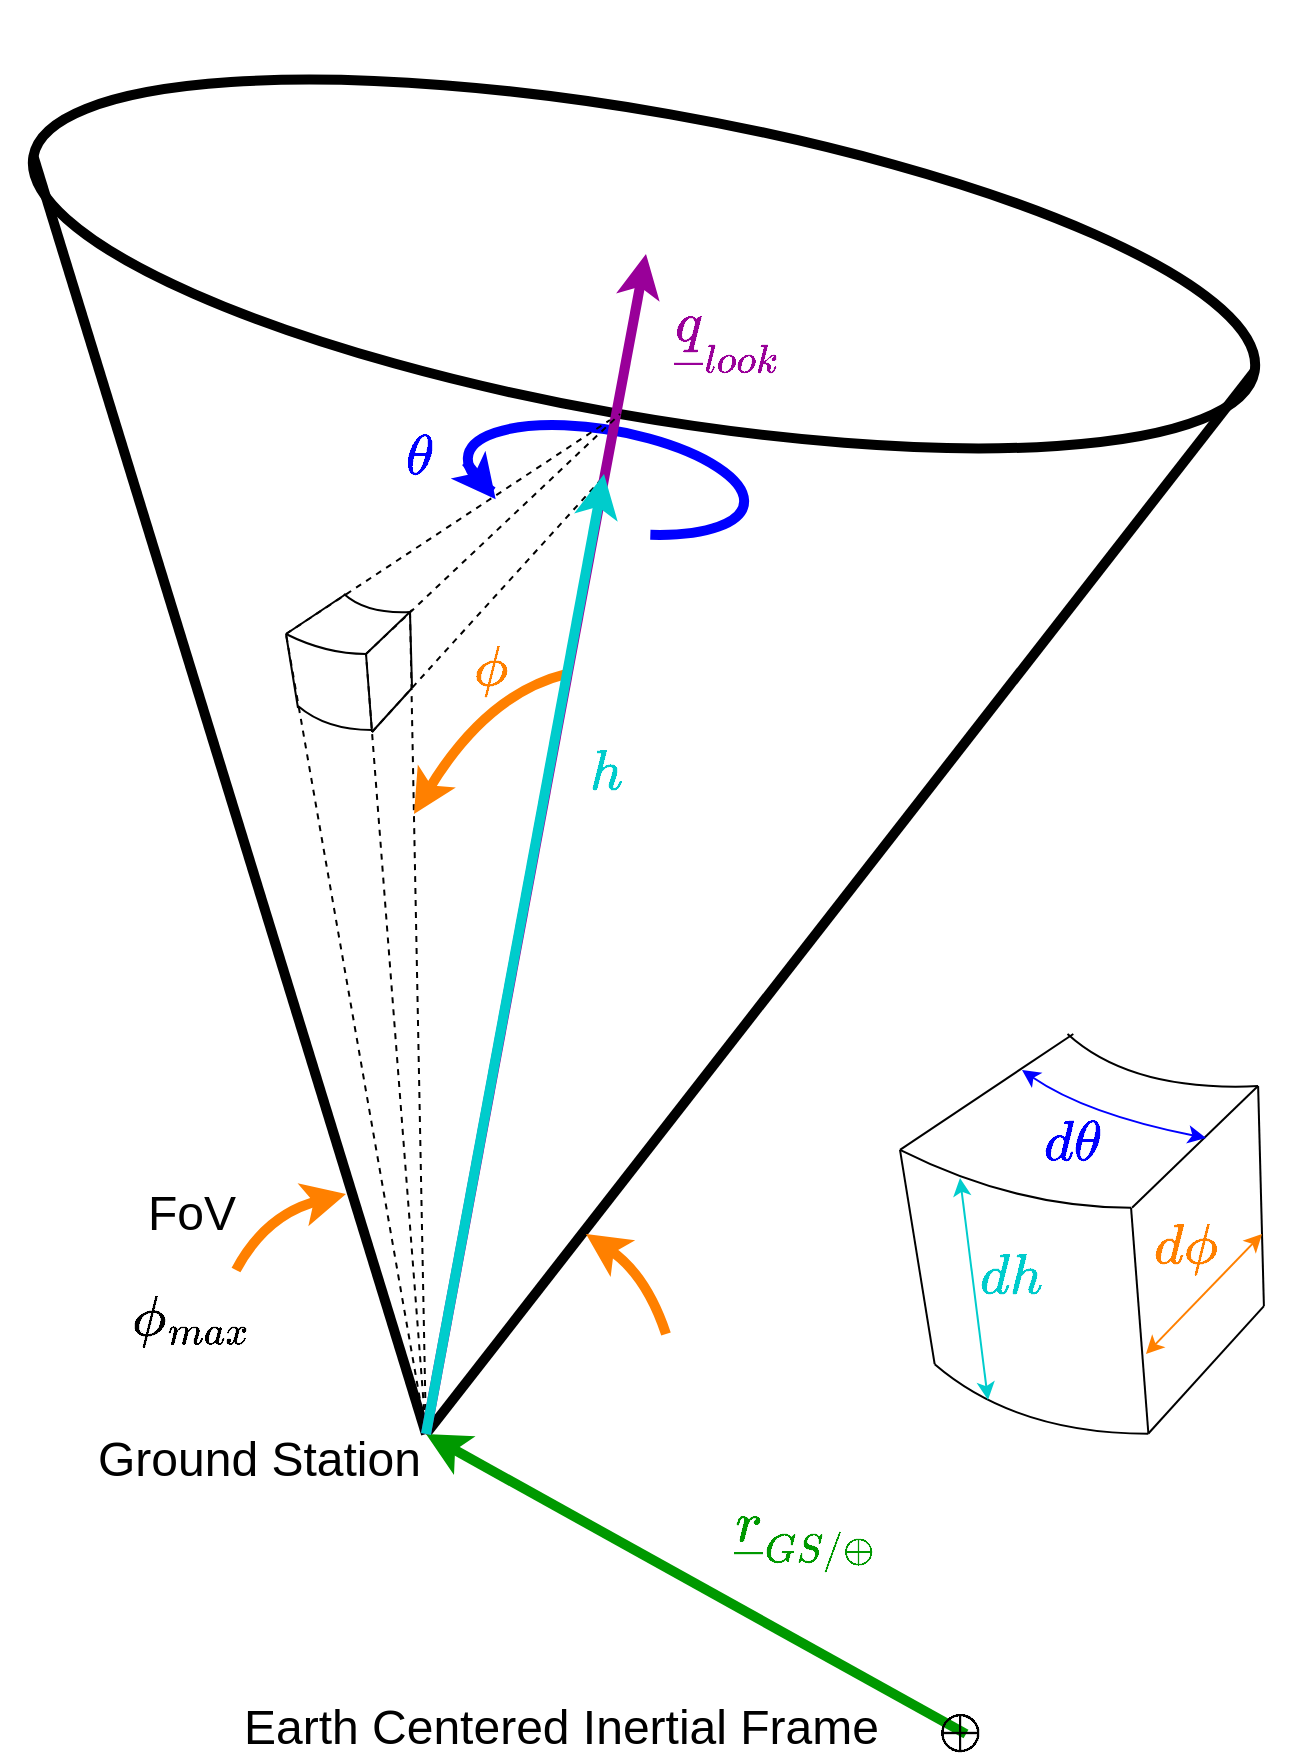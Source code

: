 <mxfile version="10.9.6" type="device"><diagram id="Sz7bln96QezoExhP_wte" name="Page-1"><mxGraphModel dx="853" dy="413" grid="1" gridSize="10" guides="1" tooltips="1" connect="1" arrows="1" fold="1" page="1" pageScale="1" pageWidth="850" pageHeight="1100" math="1" shadow="0"><root><mxCell id="0"/><mxCell id="1" parent="0"/><mxCell id="6kKw1fMXg8NjqBEg-UI0-67" value="FoV $$\phi_{max}$$" style="text;html=1;strokeColor=none;fillColor=none;align=center;verticalAlign=middle;whiteSpace=wrap;rounded=0;labelBackgroundColor=none;fontSize=24;fontColor=#000000;" vertex="1" parent="1"><mxGeometry x="153" y="648" width="40" height="20" as="geometry"/></mxCell><mxCell id="6kKw1fMXg8NjqBEg-UI0-1" value="" style="ellipse;whiteSpace=wrap;html=1;rotation=10;fillColor=none;strokeWidth=5;" vertex="1" parent="1"><mxGeometry x="89" y="69" width="620" height="152" as="geometry"/></mxCell><mxCell id="6kKw1fMXg8NjqBEg-UI0-5" value="" style="endArrow=none;html=1;entryX=0;entryY=0.5;entryDx=0;entryDy=0;strokeWidth=5;" edge="1" parent="1" target="6kKw1fMXg8NjqBEg-UI0-1"><mxGeometry width="50" height="50" relative="1" as="geometry"><mxPoint x="290" y="730" as="sourcePoint"/><mxPoint x="150" y="360" as="targetPoint"/></mxGeometry></mxCell><mxCell id="6kKw1fMXg8NjqBEg-UI0-6" value="" style="endArrow=none;html=1;strokeWidth=5;" edge="1" parent="1"><mxGeometry width="50" height="50" relative="1" as="geometry"><mxPoint x="290" y="730" as="sourcePoint"/><mxPoint x="704" y="199" as="targetPoint"/></mxGeometry></mxCell><mxCell id="6kKw1fMXg8NjqBEg-UI0-8" value="" style="endArrow=none;dashed=1;html=1;strokeWidth=1;" edge="1" parent="1"><mxGeometry width="50" height="50" relative="1" as="geometry"><mxPoint x="290" y="730" as="sourcePoint"/><mxPoint x="220" y="330" as="targetPoint"/></mxGeometry></mxCell><mxCell id="6kKw1fMXg8NjqBEg-UI0-9" value="" style="endArrow=none;dashed=1;html=1;strokeWidth=1;" edge="1" parent="1"><mxGeometry width="50" height="50" relative="1" as="geometry"><mxPoint x="290" y="730" as="sourcePoint"/><mxPoint x="260" y="340" as="targetPoint"/></mxGeometry></mxCell><mxCell id="6kKw1fMXg8NjqBEg-UI0-10" value="" style="curved=1;endArrow=none;html=1;strokeWidth=1;endFill=0;" edge="1" parent="1"><mxGeometry width="50" height="50" relative="1" as="geometry"><mxPoint x="220" y="330" as="sourcePoint"/><mxPoint x="260" y="340" as="targetPoint"/><Array as="points"><mxPoint x="240" y="340"/></Array></mxGeometry></mxCell><mxCell id="6kKw1fMXg8NjqBEg-UI0-11" value="" style="curved=1;endArrow=none;html=1;strokeWidth=1;endFill=0;" edge="1" parent="1"><mxGeometry width="50" height="50" relative="1" as="geometry"><mxPoint x="226" y="366" as="sourcePoint"/><mxPoint x="263" y="378" as="targetPoint"/><Array as="points"><mxPoint x="240" y="378"/></Array></mxGeometry></mxCell><mxCell id="6kKw1fMXg8NjqBEg-UI0-12" value="" style="endArrow=none;html=1;strokeWidth=1;" edge="1" parent="1"><mxGeometry width="50" height="50" relative="1" as="geometry"><mxPoint x="226" y="367" as="sourcePoint"/><mxPoint x="220" y="330" as="targetPoint"/></mxGeometry></mxCell><mxCell id="6kKw1fMXg8NjqBEg-UI0-13" value="" style="endArrow=none;html=1;strokeWidth=1;" edge="1" parent="1"><mxGeometry width="50" height="50" relative="1" as="geometry"><mxPoint x="263" y="379" as="sourcePoint"/><mxPoint x="260" y="340" as="targetPoint"/></mxGeometry></mxCell><mxCell id="6kKw1fMXg8NjqBEg-UI0-14" value="" style="endArrow=none;html=1;strokeWidth=1;" edge="1" parent="1"><mxGeometry width="50" height="50" relative="1" as="geometry"><mxPoint x="220" y="330" as="sourcePoint"/><mxPoint x="250" y="310" as="targetPoint"/></mxGeometry></mxCell><mxCell id="6kKw1fMXg8NjqBEg-UI0-15" value="" style="endArrow=none;html=1;strokeWidth=1;" edge="1" parent="1"><mxGeometry width="50" height="50" relative="1" as="geometry"><mxPoint x="260" y="340" as="sourcePoint"/><mxPoint x="283" y="318" as="targetPoint"/></mxGeometry></mxCell><mxCell id="6kKw1fMXg8NjqBEg-UI0-16" value="" style="curved=1;endArrow=none;html=1;strokeWidth=1;endFill=0;" edge="1" parent="1"><mxGeometry width="50" height="50" relative="1" as="geometry"><mxPoint x="249" y="310" as="sourcePoint"/><mxPoint x="282" y="319" as="targetPoint"/><Array as="points"><mxPoint x="260" y="320"/></Array></mxGeometry></mxCell><mxCell id="6kKw1fMXg8NjqBEg-UI0-17" value="" style="endArrow=none;html=1;strokeWidth=1;" edge="1" parent="1"><mxGeometry width="50" height="50" relative="1" as="geometry"><mxPoint x="263" y="379" as="sourcePoint"/><mxPoint x="283" y="357" as="targetPoint"/></mxGeometry></mxCell><mxCell id="6kKw1fMXg8NjqBEg-UI0-18" value="" style="endArrow=none;html=1;strokeWidth=1;" edge="1" parent="1"><mxGeometry width="50" height="50" relative="1" as="geometry"><mxPoint x="283" y="357" as="sourcePoint"/><mxPoint x="282" y="319" as="targetPoint"/></mxGeometry></mxCell><mxCell id="6kKw1fMXg8NjqBEg-UI0-19" value="" style="endArrow=none;dashed=1;html=1;strokeWidth=1;" edge="1" parent="1"><mxGeometry width="50" height="50" relative="1" as="geometry"><mxPoint x="290" y="730" as="sourcePoint"/><mxPoint x="282" y="319" as="targetPoint"/></mxGeometry></mxCell><mxCell id="6kKw1fMXg8NjqBEg-UI0-23" value="" style="endArrow=none;dashed=1;html=1;strokeWidth=1;" edge="1" parent="1"><mxGeometry width="50" height="50" relative="1" as="geometry"><mxPoint x="263" y="379" as="sourcePoint"/><mxPoint x="380" y="250" as="targetPoint"/></mxGeometry></mxCell><mxCell id="6kKw1fMXg8NjqBEg-UI0-33" value="" style="group" vertex="1" connectable="0" parent="1"><mxGeometry x="527" y="530" width="181.955" height="199.769" as="geometry"/></mxCell><mxCell id="6kKw1fMXg8NjqBEg-UI0-24" value="" style="curved=1;endArrow=none;html=1;strokeWidth=1;endFill=0;" edge="1" parent="6kKw1fMXg8NjqBEg-UI0-33"><mxGeometry width="50" height="50" relative="1" as="geometry"><mxPoint y="57.904" as="sourcePoint"/><mxPoint x="115.527" y="86.856" as="targetPoint"/><Array as="points"><mxPoint x="57.763" y="86.856"/></Array></mxGeometry></mxCell><mxCell id="6kKw1fMXg8NjqBEg-UI0-25" value="" style="curved=1;endArrow=none;html=1;strokeWidth=1;endFill=0;" edge="1" parent="6kKw1fMXg8NjqBEg-UI0-33"><mxGeometry width="50" height="50" relative="1" as="geometry"><mxPoint x="17.329" y="165.131" as="sourcePoint"/><mxPoint x="124.191" y="199.873" as="targetPoint"/><Array as="points"><mxPoint x="57.763" y="199.873"/></Array></mxGeometry></mxCell><mxCell id="6kKw1fMXg8NjqBEg-UI0-26" value="" style="endArrow=none;html=1;strokeWidth=1;" edge="1" parent="6kKw1fMXg8NjqBEg-UI0-33"><mxGeometry width="50" height="50" relative="1" as="geometry"><mxPoint x="17.329" y="165.026" as="sourcePoint"/><mxPoint y="57.904" as="targetPoint"/></mxGeometry></mxCell><mxCell id="6kKw1fMXg8NjqBEg-UI0-27" value="" style="endArrow=none;html=1;strokeWidth=1;" edge="1" parent="6kKw1fMXg8NjqBEg-UI0-33"><mxGeometry width="50" height="50" relative="1" as="geometry"><mxPoint x="124.191" y="199.769" as="sourcePoint"/><mxPoint x="115.527" y="86.856" as="targetPoint"/></mxGeometry></mxCell><mxCell id="6kKw1fMXg8NjqBEg-UI0-28" value="" style="endArrow=none;html=1;strokeWidth=1;" edge="1" parent="6kKw1fMXg8NjqBEg-UI0-33"><mxGeometry width="50" height="50" relative="1" as="geometry"><mxPoint y="57.904" as="sourcePoint"/><mxPoint x="86.645" as="targetPoint"/></mxGeometry></mxCell><mxCell id="6kKw1fMXg8NjqBEg-UI0-29" value="" style="endArrow=none;html=1;strokeWidth=1;" edge="1" parent="6kKw1fMXg8NjqBEg-UI0-33"><mxGeometry width="50" height="50" relative="1" as="geometry"><mxPoint x="116" y="86.856" as="sourcePoint"/><mxPoint x="179" y="26" as="targetPoint"/></mxGeometry></mxCell><mxCell id="6kKw1fMXg8NjqBEg-UI0-30" value="" style="curved=1;endArrow=none;html=1;strokeWidth=1;endFill=0;" edge="1" parent="6kKw1fMXg8NjqBEg-UI0-33"><mxGeometry width="50" height="50" relative="1" as="geometry"><mxPoint x="83.757" as="sourcePoint"/><mxPoint x="179.067" y="26.057" as="targetPoint"/><Array as="points"><mxPoint x="115.527" y="28.952"/></Array></mxGeometry></mxCell><mxCell id="6kKw1fMXg8NjqBEg-UI0-31" value="" style="endArrow=none;html=1;strokeWidth=1;" edge="1" parent="6kKw1fMXg8NjqBEg-UI0-33"><mxGeometry width="50" height="50" relative="1" as="geometry"><mxPoint x="124.191" y="199.769" as="sourcePoint"/><mxPoint x="181.955" y="136.074" as="targetPoint"/></mxGeometry></mxCell><mxCell id="6kKw1fMXg8NjqBEg-UI0-32" value="" style="endArrow=none;html=1;strokeWidth=1;" edge="1" parent="6kKw1fMXg8NjqBEg-UI0-33"><mxGeometry width="50" height="50" relative="1" as="geometry"><mxPoint x="181.955" y="136.074" as="sourcePoint"/><mxPoint x="179.067" y="26.057" as="targetPoint"/></mxGeometry></mxCell><mxCell id="6kKw1fMXg8NjqBEg-UI0-38" value="" style="endArrow=classic;startArrow=classic;html=1;strokeWidth=1;strokeColor=#00CCCC;" edge="1" parent="6kKw1fMXg8NjqBEg-UI0-33"><mxGeometry width="50" height="50" relative="1" as="geometry"><mxPoint x="44" y="183" as="sourcePoint"/><mxPoint x="30" y="72" as="targetPoint"/></mxGeometry></mxCell><mxCell id="6kKw1fMXg8NjqBEg-UI0-39" value="$$dh$$" style="text;html=1;resizable=0;points=[];align=center;verticalAlign=middle;labelBackgroundColor=none;fontSize=24;spacing=0;spacingTop=0;labelBorderColor=none;spacingRight=-35;fontColor=#00CCCC;" vertex="1" connectable="0" parent="6kKw1fMXg8NjqBEg-UI0-38"><mxGeometry x="0.096" y="-1" relative="1" as="geometry"><mxPoint as="offset"/></mxGeometry></mxCell><mxCell id="6kKw1fMXg8NjqBEg-UI0-46" value="" style="curved=1;endArrow=classic;html=1;strokeWidth=1;fontSize=24;startArrow=classic;startFill=1;strokeColor=#0000FF;" edge="1" parent="6kKw1fMXg8NjqBEg-UI0-33"><mxGeometry width="50" height="50" relative="1" as="geometry"><mxPoint x="61" y="18" as="sourcePoint"/><mxPoint x="153" y="52" as="targetPoint"/><Array as="points"><mxPoint x="93" y="40"/></Array></mxGeometry></mxCell><mxCell id="6kKw1fMXg8NjqBEg-UI0-47" value="$$d\theta$$" style="text;html=1;resizable=0;points=[];align=center;verticalAlign=middle;labelBackgroundColor=none;fontSize=24;spacingBottom=-29;spacingRight=34;fontColor=#0000FF;" vertex="1" connectable="0" parent="6kKw1fMXg8NjqBEg-UI0-46"><mxGeometry x="-0.031" y="2" relative="1" as="geometry"><mxPoint as="offset"/></mxGeometry></mxCell><mxCell id="6kKw1fMXg8NjqBEg-UI0-49" value="" style="curved=1;endArrow=classic;html=1;strokeWidth=1;fontSize=24;startArrow=classic;startFill=1;strokeColor=#FF8000;" edge="1" parent="1"><mxGeometry width="50" height="50" relative="1" as="geometry"><mxPoint x="650" y="690" as="sourcePoint"/><mxPoint x="708" y="630" as="targetPoint"/><Array as="points"/></mxGeometry></mxCell><mxCell id="6kKw1fMXg8NjqBEg-UI0-50" value="$$d\phi$$" style="text;html=1;resizable=0;points=[];align=center;verticalAlign=middle;labelBackgroundColor=none;fontSize=24;spacingBottom=39;spacingRight=31;fontColor=#FF8000;" vertex="1" connectable="0" parent="6kKw1fMXg8NjqBEg-UI0-49"><mxGeometry x="0.155" y="-1" relative="1" as="geometry"><mxPoint as="offset"/></mxGeometry></mxCell><mxCell id="6kKw1fMXg8NjqBEg-UI0-51" value="" style="endArrow=classic;html=1;strokeWidth=5;fontSize=24;strokeColor=#009900;" edge="1" parent="1"><mxGeometry width="50" height="50" relative="1" as="geometry"><mxPoint x="560" y="880" as="sourcePoint"/><mxPoint x="290" y="730" as="targetPoint"/></mxGeometry></mxCell><mxCell id="6kKw1fMXg8NjqBEg-UI0-52" value="$$\underline{r}_{GS/\oplus}$$" style="text;html=1;strokeColor=none;fillColor=none;align=center;verticalAlign=middle;whiteSpace=wrap;rounded=0;labelBackgroundColor=none;fontSize=24;fontColor=#009900;" vertex="1" parent="1"><mxGeometry x="460" y="770" width="40" height="20" as="geometry"/></mxCell><mxCell id="6kKw1fMXg8NjqBEg-UI0-53" value="$$\underline{q}_{look}$$" style="text;html=1;strokeColor=none;fillColor=none;align=center;verticalAlign=middle;whiteSpace=wrap;rounded=0;labelBackgroundColor=none;fontSize=24;fontColor=#990099;" vertex="1" parent="1"><mxGeometry x="420" y="170" width="40" height="20" as="geometry"/></mxCell><mxCell id="6kKw1fMXg8NjqBEg-UI0-55" value="" style="verticalLabelPosition=bottom;verticalAlign=top;html=1;shape=mxgraph.basic.arc;startAngle=0.643;endAngle=0.438;labelBackgroundColor=none;strokeWidth=5;fillColor=none;fontSize=24;rotation=10;strokeColor=#0000FF;" vertex="1" parent="1"><mxGeometry x="310" y="228" width="140" height="50" as="geometry"/></mxCell><mxCell id="6kKw1fMXg8NjqBEg-UI0-56" value="" style="curved=1;endArrow=classic;html=1;strokeWidth=5;fontSize=24;entryX=0.105;entryY=0.81;entryDx=0;entryDy=0;entryPerimeter=0;strokeColor=#0000FF;" edge="1" parent="1"><mxGeometry width="50" height="50" relative="1" as="geometry"><mxPoint x="310" y="244" as="sourcePoint"/><mxPoint x="324.833" y="262.667" as="targetPoint"/><Array as="points"/></mxGeometry></mxCell><mxCell id="6kKw1fMXg8NjqBEg-UI0-57" value="$$\theta$$" style="text;html=1;resizable=0;points=[];autosize=1;align=left;verticalAlign=top;spacingTop=-4;fontSize=24;fontColor=#0000FF;" vertex="1" parent="1"><mxGeometry x="278" y="201" width="130" height="30" as="geometry"/></mxCell><mxCell id="6kKw1fMXg8NjqBEg-UI0-58" value="" style="curved=1;endArrow=classic;html=1;strokeWidth=5;fontSize=24;strokeColor=#FF8000;" edge="1" parent="1"><mxGeometry width="50" height="50" relative="1" as="geometry"><mxPoint x="360" y="350" as="sourcePoint"/><mxPoint x="284" y="420" as="targetPoint"/><Array as="points"><mxPoint x="320" y="360"/></Array></mxGeometry></mxCell><mxCell id="6kKw1fMXg8NjqBEg-UI0-59" value="$$\phi$$" style="text;html=1;resizable=0;points=[];autosize=1;align=left;verticalAlign=top;spacingTop=-4;fontSize=24;fontColor=#FF8000;" vertex="1" parent="1"><mxGeometry x="312" y="307" width="110" height="30" as="geometry"/></mxCell><mxCell id="6kKw1fMXg8NjqBEg-UI0-4" value="" style="endArrow=classic;html=1;strokeWidth=5;strokeColor=#990099;" edge="1" parent="1"><mxGeometry width="50" height="50" relative="1" as="geometry"><mxPoint x="290" y="730" as="sourcePoint"/><mxPoint x="400" y="140" as="targetPoint"/></mxGeometry></mxCell><mxCell id="6kKw1fMXg8NjqBEg-UI0-22" value="" style="endArrow=none;dashed=1;html=1;strokeWidth=1;" edge="1" parent="1"><mxGeometry width="50" height="50" relative="1" as="geometry"><mxPoint x="260" y="340" as="sourcePoint"/><mxPoint x="387" y="220" as="targetPoint"/></mxGeometry></mxCell><mxCell id="6kKw1fMXg8NjqBEg-UI0-21" value="" style="endArrow=none;dashed=1;html=1;strokeWidth=1;" edge="1" parent="1"><mxGeometry width="50" height="50" relative="1" as="geometry"><mxPoint x="220" y="330" as="sourcePoint"/><mxPoint x="382" y="223" as="targetPoint"/></mxGeometry></mxCell><mxCell id="6kKw1fMXg8NjqBEg-UI0-60" value="" style="endArrow=classic;html=1;strokeColor=#00CCCC;strokeWidth=5;fontSize=24;fontColor=#FF8000;" edge="1" parent="1"><mxGeometry width="50" height="50" relative="1" as="geometry"><mxPoint x="290" y="730" as="sourcePoint"/><mxPoint x="379" y="250" as="targetPoint"/></mxGeometry></mxCell><mxCell id="6kKw1fMXg8NjqBEg-UI0-61" value="$$h$$" style="text;html=1;strokeColor=none;fillColor=none;align=center;verticalAlign=middle;whiteSpace=wrap;rounded=0;labelBackgroundColor=none;fontSize=24;fontColor=#00CCCC;" vertex="1" parent="1"><mxGeometry x="360" y="390" width="40" height="20" as="geometry"/></mxCell><mxCell id="6kKw1fMXg8NjqBEg-UI0-62" value="$$\oplus$$" style="text;html=1;resizable=0;points=[];autosize=1;align=left;verticalAlign=top;spacingTop=-4;fontSize=24;fontColor=#000000;" vertex="1" parent="1"><mxGeometry x="544" y="838" width="130" height="30" as="geometry"/></mxCell><mxCell id="6kKw1fMXg8NjqBEg-UI0-63" value="Earth Centered Inertial Frame" style="text;html=1;resizable=0;points=[];autosize=1;align=left;verticalAlign=top;spacingTop=-4;fontSize=24;fontColor=#000000;" vertex="1" parent="1"><mxGeometry x="197" y="860" width="330" height="30" as="geometry"/></mxCell><mxCell id="6kKw1fMXg8NjqBEg-UI0-64" value="Ground Station" style="text;html=1;resizable=0;points=[];autosize=1;align=left;verticalAlign=top;spacingTop=-4;fontSize=24;fontColor=#000000;" vertex="1" parent="1"><mxGeometry x="124" y="726" width="180" height="30" as="geometry"/></mxCell><mxCell id="6kKw1fMXg8NjqBEg-UI0-65" value="" style="curved=1;endArrow=classic;html=1;strokeColor=#FF8000;strokeWidth=5;fontSize=24;fontColor=#000000;" edge="1" parent="1"><mxGeometry width="50" height="50" relative="1" as="geometry"><mxPoint x="195" y="648" as="sourcePoint"/><mxPoint x="250" y="610" as="targetPoint"/><Array as="points"><mxPoint x="210" y="620"/></Array></mxGeometry></mxCell><mxCell id="6kKw1fMXg8NjqBEg-UI0-66" value="" style="curved=1;endArrow=classic;html=1;strokeColor=#FF8000;strokeWidth=5;fontSize=24;fontColor=#000000;" edge="1" parent="1"><mxGeometry width="50" height="50" relative="1" as="geometry"><mxPoint x="410" y="680" as="sourcePoint"/><mxPoint x="370" y="630" as="targetPoint"/><Array as="points"><mxPoint x="400" y="650"/></Array></mxGeometry></mxCell></root></mxGraphModel></diagram></mxfile>